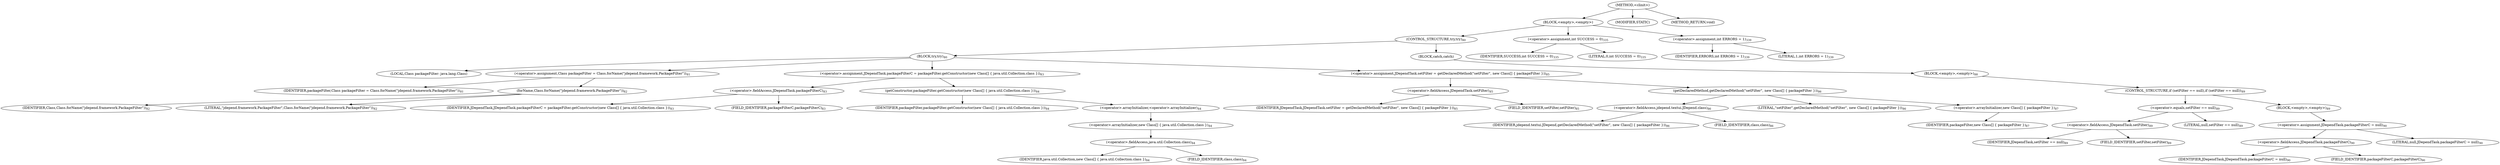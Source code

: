 digraph "&lt;clinit&gt;" {  
"1455" [label = <(METHOD,&lt;clinit&gt;)> ]
"1456" [label = <(BLOCK,&lt;empty&gt;,&lt;empty&gt;)> ]
"1457" [label = <(CONTROL_STRUCTURE,try,try)<SUB>80</SUB>> ]
"1458" [label = <(BLOCK,try,try)<SUB>80</SUB>> ]
"1459" [label = <(LOCAL,Class packageFilter: java.lang.Class)> ]
"1460" [label = <(&lt;operator&gt;.assignment,Class packageFilter = Class.forName(&quot;jdepend.framework.PackageFilter&quot;))<SUB>81</SUB>> ]
"1461" [label = <(IDENTIFIER,packageFilter,Class packageFilter = Class.forName(&quot;jdepend.framework.PackageFilter&quot;))<SUB>81</SUB>> ]
"1462" [label = <(forName,Class.forName(&quot;jdepend.framework.PackageFilter&quot;))<SUB>82</SUB>> ]
"1463" [label = <(IDENTIFIER,Class,Class.forName(&quot;jdepend.framework.PackageFilter&quot;))<SUB>82</SUB>> ]
"1464" [label = <(LITERAL,&quot;jdepend.framework.PackageFilter&quot;,Class.forName(&quot;jdepend.framework.PackageFilter&quot;))<SUB>82</SUB>> ]
"1465" [label = <(&lt;operator&gt;.assignment,JDependTask.packageFilterC = packageFilter.getConstructor(new Class[] { java.util.Collection.class }))<SUB>83</SUB>> ]
"1466" [label = <(&lt;operator&gt;.fieldAccess,JDependTask.packageFilterC)<SUB>83</SUB>> ]
"1467" [label = <(IDENTIFIER,JDependTask,JDependTask.packageFilterC = packageFilter.getConstructor(new Class[] { java.util.Collection.class }))<SUB>83</SUB>> ]
"1468" [label = <(FIELD_IDENTIFIER,packageFilterC,packageFilterC)<SUB>83</SUB>> ]
"1469" [label = <(getConstructor,packageFilter.getConstructor(new Class[] { java.util.Collection.class }))<SUB>84</SUB>> ]
"1470" [label = <(IDENTIFIER,packageFilter,packageFilter.getConstructor(new Class[] { java.util.Collection.class }))<SUB>84</SUB>> ]
"1471" [label = <(&lt;operator&gt;.arrayInitializer,&lt;operator&gt;.arrayInitializer)<SUB>84</SUB>> ]
"1472" [label = <(&lt;operator&gt;.arrayInitializer,new Class[] { java.util.Collection.class })<SUB>84</SUB>> ]
"1473" [label = <(&lt;operator&gt;.fieldAccess,java.util.Collection.class)<SUB>84</SUB>> ]
"1474" [label = <(IDENTIFIER,java.util.Collection,new Class[] { java.util.Collection.class })<SUB>84</SUB>> ]
"1475" [label = <(FIELD_IDENTIFIER,class,class)<SUB>84</SUB>> ]
"1476" [label = <(&lt;operator&gt;.assignment,JDependTask.setFilter = getDeclaredMethod(&quot;setFilter&quot;, new Class[] { packageFilter }))<SUB>85</SUB>> ]
"1477" [label = <(&lt;operator&gt;.fieldAccess,JDependTask.setFilter)<SUB>85</SUB>> ]
"1478" [label = <(IDENTIFIER,JDependTask,JDependTask.setFilter = getDeclaredMethod(&quot;setFilter&quot;, new Class[] { packageFilter }))<SUB>85</SUB>> ]
"1479" [label = <(FIELD_IDENTIFIER,setFilter,setFilter)<SUB>85</SUB>> ]
"1480" [label = <(getDeclaredMethod,getDeclaredMethod(&quot;setFilter&quot;, new Class[] { packageFilter }))<SUB>86</SUB>> ]
"1481" [label = <(&lt;operator&gt;.fieldAccess,jdepend.textui.JDepend.class)<SUB>86</SUB>> ]
"1482" [label = <(IDENTIFIER,jdepend.textui.JDepend,getDeclaredMethod(&quot;setFilter&quot;, new Class[] { packageFilter }))<SUB>86</SUB>> ]
"1483" [label = <(FIELD_IDENTIFIER,class,class)<SUB>86</SUB>> ]
"1484" [label = <(LITERAL,&quot;setFilter&quot;,getDeclaredMethod(&quot;setFilter&quot;, new Class[] { packageFilter }))<SUB>86</SUB>> ]
"1485" [label = <(&lt;operator&gt;.arrayInitializer,new Class[] { packageFilter })<SUB>87</SUB>> ]
"1486" [label = <(IDENTIFIER,packageFilter,new Class[] { packageFilter })<SUB>87</SUB>> ]
"1487" [label = <(BLOCK,catch,catch)> ]
"1488" [label = <(BLOCK,&lt;empty&gt;,&lt;empty&gt;)<SUB>88</SUB>> ]
"1489" [label = <(CONTROL_STRUCTURE,if (setFilter == null),if (setFilter == null))<SUB>89</SUB>> ]
"1490" [label = <(&lt;operator&gt;.equals,setFilter == null)<SUB>89</SUB>> ]
"1491" [label = <(&lt;operator&gt;.fieldAccess,JDependTask.setFilter)<SUB>89</SUB>> ]
"1492" [label = <(IDENTIFIER,JDependTask,setFilter == null)<SUB>89</SUB>> ]
"1493" [label = <(FIELD_IDENTIFIER,setFilter,setFilter)<SUB>89</SUB>> ]
"1494" [label = <(LITERAL,null,setFilter == null)<SUB>89</SUB>> ]
"1495" [label = <(BLOCK,&lt;empty&gt;,&lt;empty&gt;)<SUB>89</SUB>> ]
"1496" [label = <(&lt;operator&gt;.assignment,JDependTask.packageFilterC = null)<SUB>90</SUB>> ]
"1497" [label = <(&lt;operator&gt;.fieldAccess,JDependTask.packageFilterC)<SUB>90</SUB>> ]
"1498" [label = <(IDENTIFIER,JDependTask,JDependTask.packageFilterC = null)<SUB>90</SUB>> ]
"1499" [label = <(FIELD_IDENTIFIER,packageFilterC,packageFilterC)<SUB>90</SUB>> ]
"1500" [label = <(LITERAL,null,JDependTask.packageFilterC = null)<SUB>90</SUB>> ]
"1501" [label = <(&lt;operator&gt;.assignment,int SUCCESS = 0)<SUB>335</SUB>> ]
"1502" [label = <(IDENTIFIER,SUCCESS,int SUCCESS = 0)<SUB>335</SUB>> ]
"1503" [label = <(LITERAL,0,int SUCCESS = 0)<SUB>335</SUB>> ]
"1504" [label = <(&lt;operator&gt;.assignment,int ERRORS = 1)<SUB>339</SUB>> ]
"1505" [label = <(IDENTIFIER,ERRORS,int ERRORS = 1)<SUB>339</SUB>> ]
"1506" [label = <(LITERAL,1,int ERRORS = 1)<SUB>339</SUB>> ]
"1507" [label = <(MODIFIER,STATIC)> ]
"1508" [label = <(METHOD_RETURN,void)> ]
  "1455" -> "1456" 
  "1455" -> "1507" 
  "1455" -> "1508" 
  "1456" -> "1457" 
  "1456" -> "1501" 
  "1456" -> "1504" 
  "1457" -> "1458" 
  "1457" -> "1487" 
  "1458" -> "1459" 
  "1458" -> "1460" 
  "1458" -> "1465" 
  "1458" -> "1476" 
  "1460" -> "1461" 
  "1460" -> "1462" 
  "1462" -> "1463" 
  "1462" -> "1464" 
  "1465" -> "1466" 
  "1465" -> "1469" 
  "1466" -> "1467" 
  "1466" -> "1468" 
  "1469" -> "1470" 
  "1469" -> "1471" 
  "1471" -> "1472" 
  "1472" -> "1473" 
  "1473" -> "1474" 
  "1473" -> "1475" 
  "1476" -> "1477" 
  "1476" -> "1480" 
  "1477" -> "1478" 
  "1477" -> "1479" 
  "1480" -> "1481" 
  "1480" -> "1484" 
  "1480" -> "1485" 
  "1481" -> "1482" 
  "1481" -> "1483" 
  "1485" -> "1486" 
  "1487" -> "1488" 
  "1488" -> "1489" 
  "1489" -> "1490" 
  "1489" -> "1495" 
  "1490" -> "1491" 
  "1490" -> "1494" 
  "1491" -> "1492" 
  "1491" -> "1493" 
  "1495" -> "1496" 
  "1496" -> "1497" 
  "1496" -> "1500" 
  "1497" -> "1498" 
  "1497" -> "1499" 
  "1501" -> "1502" 
  "1501" -> "1503" 
  "1504" -> "1505" 
  "1504" -> "1506" 
}
